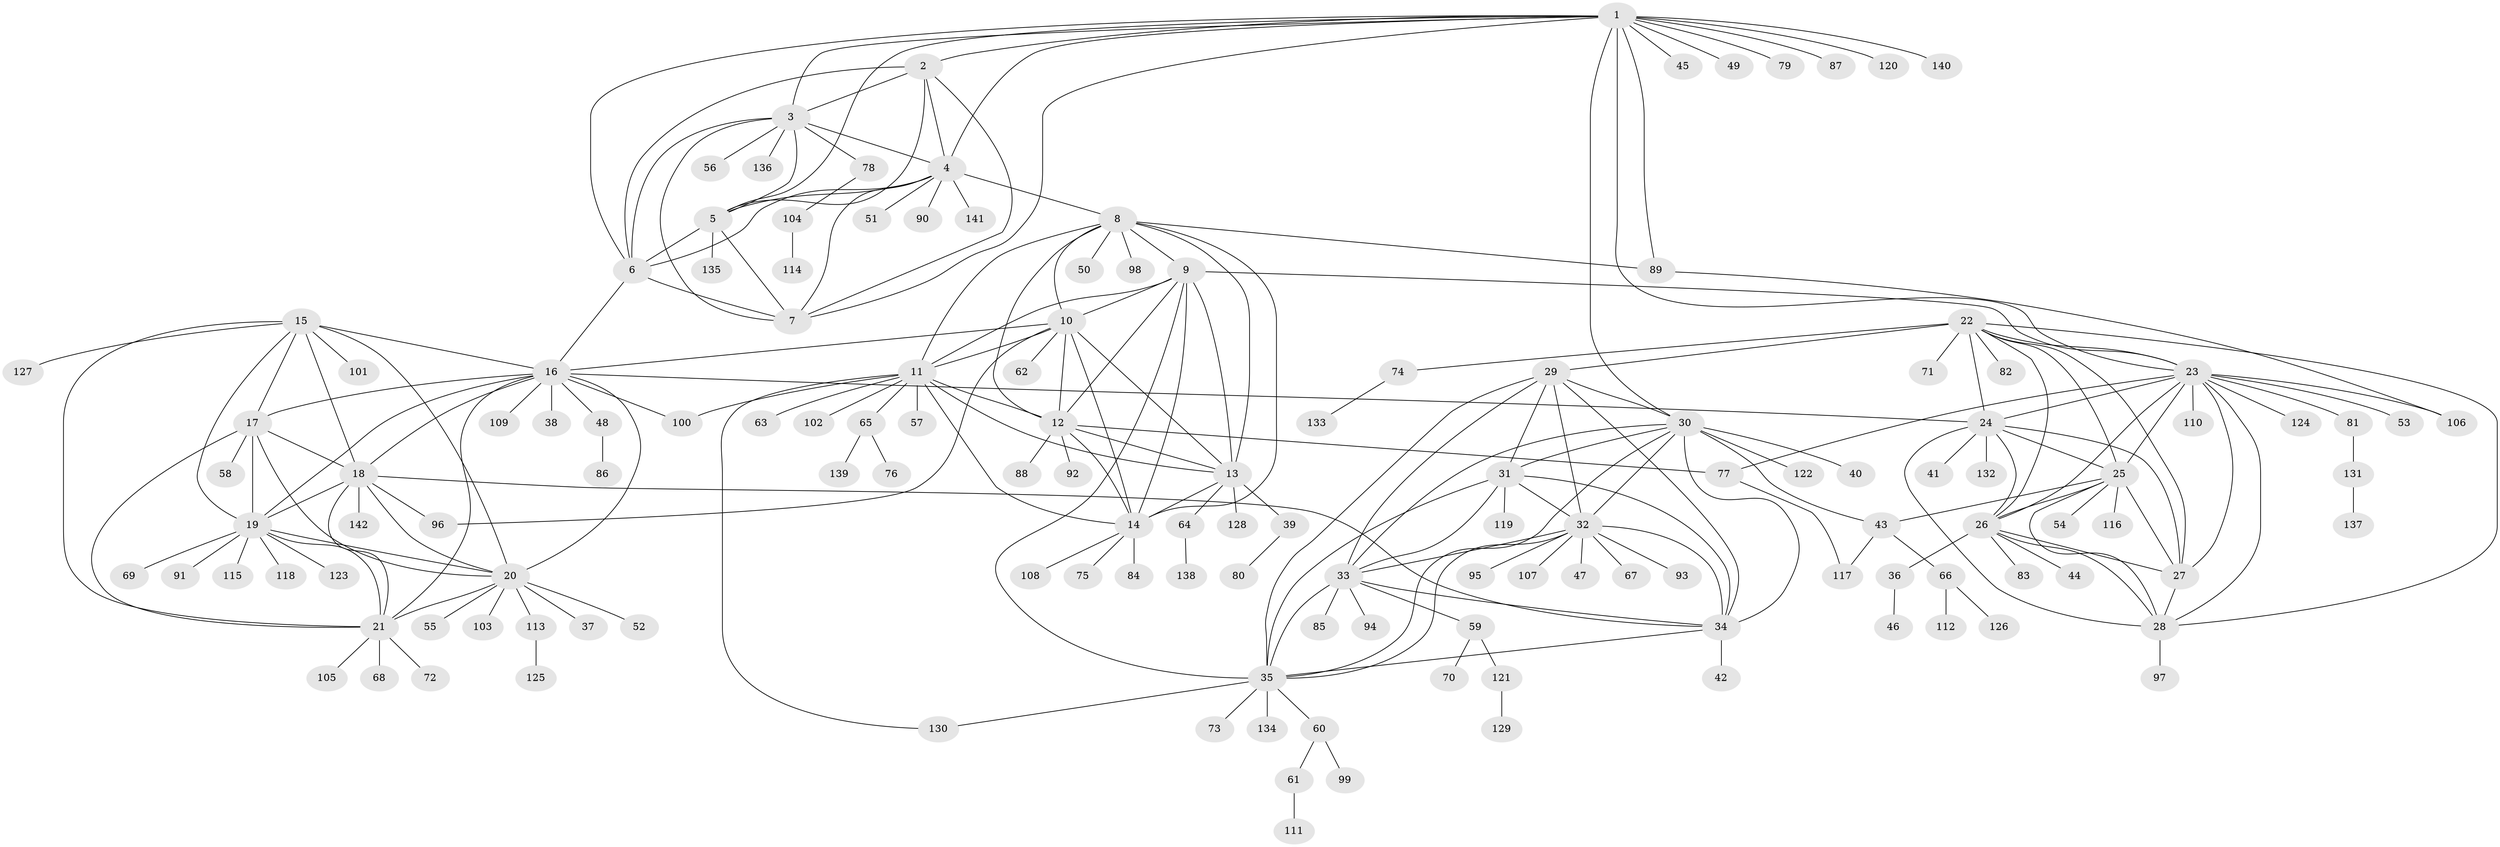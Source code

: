 // coarse degree distribution, {13: 0.009433962264150943, 4: 0.02830188679245283, 8: 0.05660377358490566, 7: 0.04716981132075472, 10: 0.03773584905660377, 11: 0.009433962264150943, 9: 0.009433962264150943, 14: 0.009433962264150943, 16: 0.009433962264150943, 5: 0.018867924528301886, 6: 0.018867924528301886, 2: 0.08490566037735849, 1: 0.6320754716981132, 3: 0.02830188679245283}
// Generated by graph-tools (version 1.1) at 2025/42/03/06/25 10:42:09]
// undirected, 142 vertices, 230 edges
graph export_dot {
graph [start="1"]
  node [color=gray90,style=filled];
  1;
  2;
  3;
  4;
  5;
  6;
  7;
  8;
  9;
  10;
  11;
  12;
  13;
  14;
  15;
  16;
  17;
  18;
  19;
  20;
  21;
  22;
  23;
  24;
  25;
  26;
  27;
  28;
  29;
  30;
  31;
  32;
  33;
  34;
  35;
  36;
  37;
  38;
  39;
  40;
  41;
  42;
  43;
  44;
  45;
  46;
  47;
  48;
  49;
  50;
  51;
  52;
  53;
  54;
  55;
  56;
  57;
  58;
  59;
  60;
  61;
  62;
  63;
  64;
  65;
  66;
  67;
  68;
  69;
  70;
  71;
  72;
  73;
  74;
  75;
  76;
  77;
  78;
  79;
  80;
  81;
  82;
  83;
  84;
  85;
  86;
  87;
  88;
  89;
  90;
  91;
  92;
  93;
  94;
  95;
  96;
  97;
  98;
  99;
  100;
  101;
  102;
  103;
  104;
  105;
  106;
  107;
  108;
  109;
  110;
  111;
  112;
  113;
  114;
  115;
  116;
  117;
  118;
  119;
  120;
  121;
  122;
  123;
  124;
  125;
  126;
  127;
  128;
  129;
  130;
  131;
  132;
  133;
  134;
  135;
  136;
  137;
  138;
  139;
  140;
  141;
  142;
  1 -- 2;
  1 -- 3;
  1 -- 4;
  1 -- 5;
  1 -- 6;
  1 -- 7;
  1 -- 23;
  1 -- 30;
  1 -- 45;
  1 -- 49;
  1 -- 79;
  1 -- 87;
  1 -- 89;
  1 -- 120;
  1 -- 140;
  2 -- 3;
  2 -- 4;
  2 -- 5;
  2 -- 6;
  2 -- 7;
  3 -- 4;
  3 -- 5;
  3 -- 6;
  3 -- 7;
  3 -- 56;
  3 -- 78;
  3 -- 136;
  4 -- 5;
  4 -- 6;
  4 -- 7;
  4 -- 8;
  4 -- 51;
  4 -- 90;
  4 -- 141;
  5 -- 6;
  5 -- 7;
  5 -- 135;
  6 -- 7;
  6 -- 16;
  8 -- 9;
  8 -- 10;
  8 -- 11;
  8 -- 12;
  8 -- 13;
  8 -- 14;
  8 -- 50;
  8 -- 89;
  8 -- 98;
  9 -- 10;
  9 -- 11;
  9 -- 12;
  9 -- 13;
  9 -- 14;
  9 -- 23;
  9 -- 35;
  10 -- 11;
  10 -- 12;
  10 -- 13;
  10 -- 14;
  10 -- 16;
  10 -- 62;
  10 -- 96;
  11 -- 12;
  11 -- 13;
  11 -- 14;
  11 -- 57;
  11 -- 63;
  11 -- 65;
  11 -- 100;
  11 -- 102;
  11 -- 130;
  12 -- 13;
  12 -- 14;
  12 -- 77;
  12 -- 88;
  12 -- 92;
  13 -- 14;
  13 -- 39;
  13 -- 64;
  13 -- 128;
  14 -- 75;
  14 -- 84;
  14 -- 108;
  15 -- 16;
  15 -- 17;
  15 -- 18;
  15 -- 19;
  15 -- 20;
  15 -- 21;
  15 -- 101;
  15 -- 127;
  16 -- 17;
  16 -- 18;
  16 -- 19;
  16 -- 20;
  16 -- 21;
  16 -- 24;
  16 -- 38;
  16 -- 48;
  16 -- 100;
  16 -- 109;
  17 -- 18;
  17 -- 19;
  17 -- 20;
  17 -- 21;
  17 -- 58;
  18 -- 19;
  18 -- 20;
  18 -- 21;
  18 -- 34;
  18 -- 96;
  18 -- 142;
  19 -- 20;
  19 -- 21;
  19 -- 69;
  19 -- 91;
  19 -- 115;
  19 -- 118;
  19 -- 123;
  20 -- 21;
  20 -- 37;
  20 -- 52;
  20 -- 55;
  20 -- 103;
  20 -- 113;
  21 -- 68;
  21 -- 72;
  21 -- 105;
  22 -- 23;
  22 -- 24;
  22 -- 25;
  22 -- 26;
  22 -- 27;
  22 -- 28;
  22 -- 29;
  22 -- 71;
  22 -- 74;
  22 -- 82;
  23 -- 24;
  23 -- 25;
  23 -- 26;
  23 -- 27;
  23 -- 28;
  23 -- 53;
  23 -- 77;
  23 -- 81;
  23 -- 106;
  23 -- 110;
  23 -- 124;
  24 -- 25;
  24 -- 26;
  24 -- 27;
  24 -- 28;
  24 -- 41;
  24 -- 132;
  25 -- 26;
  25 -- 27;
  25 -- 28;
  25 -- 43;
  25 -- 54;
  25 -- 116;
  26 -- 27;
  26 -- 28;
  26 -- 36;
  26 -- 44;
  26 -- 83;
  27 -- 28;
  28 -- 97;
  29 -- 30;
  29 -- 31;
  29 -- 32;
  29 -- 33;
  29 -- 34;
  29 -- 35;
  30 -- 31;
  30 -- 32;
  30 -- 33;
  30 -- 34;
  30 -- 35;
  30 -- 40;
  30 -- 43;
  30 -- 122;
  31 -- 32;
  31 -- 33;
  31 -- 34;
  31 -- 35;
  31 -- 119;
  32 -- 33;
  32 -- 34;
  32 -- 35;
  32 -- 47;
  32 -- 67;
  32 -- 93;
  32 -- 95;
  32 -- 107;
  33 -- 34;
  33 -- 35;
  33 -- 59;
  33 -- 85;
  33 -- 94;
  34 -- 35;
  34 -- 42;
  35 -- 60;
  35 -- 73;
  35 -- 130;
  35 -- 134;
  36 -- 46;
  39 -- 80;
  43 -- 66;
  43 -- 117;
  48 -- 86;
  59 -- 70;
  59 -- 121;
  60 -- 61;
  60 -- 99;
  61 -- 111;
  64 -- 138;
  65 -- 76;
  65 -- 139;
  66 -- 112;
  66 -- 126;
  74 -- 133;
  77 -- 117;
  78 -- 104;
  81 -- 131;
  89 -- 106;
  104 -- 114;
  113 -- 125;
  121 -- 129;
  131 -- 137;
}
